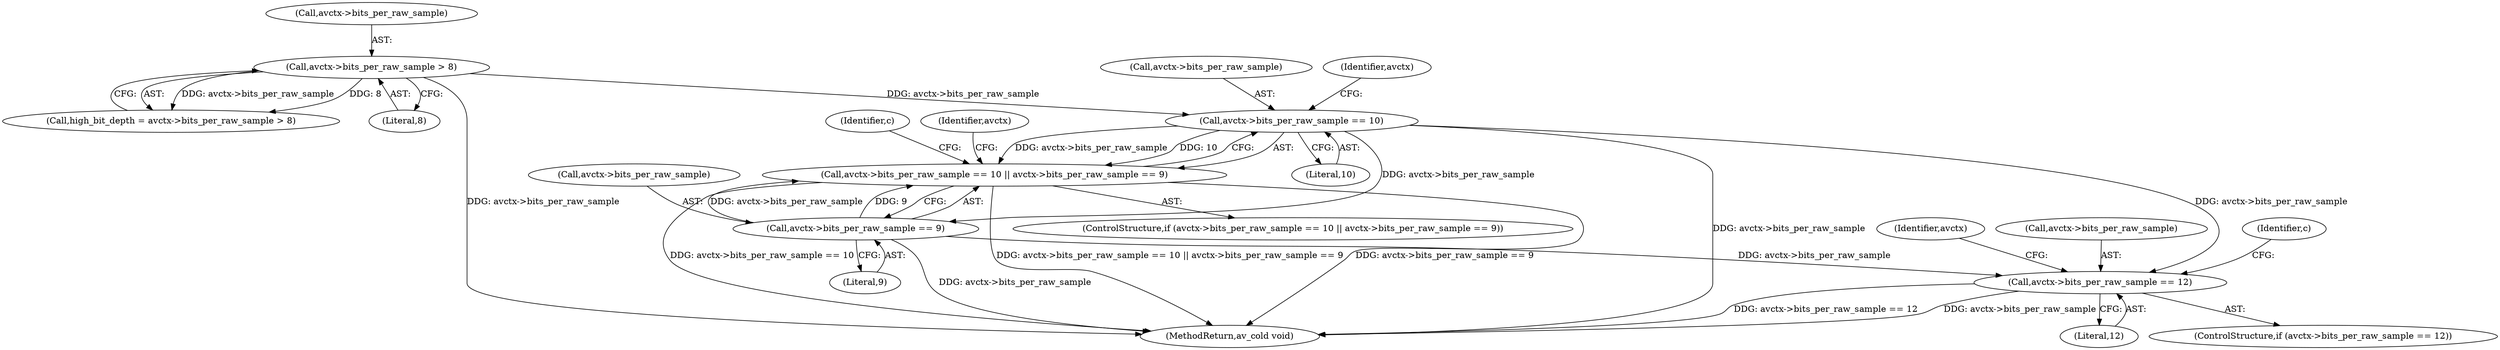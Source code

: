 digraph "0_FFmpeg_b3332a182f8ba33a34542e4a0370f38b914ccf7d@pointer" {
"1000202" [label="(Call,avctx->bits_per_raw_sample == 10)"];
"1000110" [label="(Call,avctx->bits_per_raw_sample > 8)"];
"1000201" [label="(Call,avctx->bits_per_raw_sample == 10 || avctx->bits_per_raw_sample == 9)"];
"1000207" [label="(Call,avctx->bits_per_raw_sample == 9)"];
"1000246" [label="(Call,avctx->bits_per_raw_sample == 12)"];
"1000208" [label="(Call,avctx->bits_per_raw_sample)"];
"1000206" [label="(Literal,10)"];
"1000420" [label="(MethodReturn,av_cold void)"];
"1000247" [label="(Call,avctx->bits_per_raw_sample)"];
"1000110" [label="(Call,avctx->bits_per_raw_sample > 8)"];
"1000246" [label="(Call,avctx->bits_per_raw_sample == 12)"];
"1000254" [label="(Identifier,c)"];
"1000248" [label="(Identifier,avctx)"];
"1000111" [label="(Call,avctx->bits_per_raw_sample)"];
"1000215" [label="(Identifier,c)"];
"1000114" [label="(Literal,8)"];
"1000203" [label="(Call,avctx->bits_per_raw_sample)"];
"1000245" [label="(ControlStructure,if (avctx->bits_per_raw_sample == 12))"];
"1000200" [label="(ControlStructure,if (avctx->bits_per_raw_sample == 10 || avctx->bits_per_raw_sample == 9))"];
"1000209" [label="(Identifier,avctx)"];
"1000207" [label="(Call,avctx->bits_per_raw_sample == 9)"];
"1000277" [label="(Identifier,avctx)"];
"1000250" [label="(Literal,12)"];
"1000108" [label="(Call,high_bit_depth = avctx->bits_per_raw_sample > 8)"];
"1000202" [label="(Call,avctx->bits_per_raw_sample == 10)"];
"1000201" [label="(Call,avctx->bits_per_raw_sample == 10 || avctx->bits_per_raw_sample == 9)"];
"1000211" [label="(Literal,9)"];
"1000202" -> "1000201"  [label="AST: "];
"1000202" -> "1000206"  [label="CFG: "];
"1000203" -> "1000202"  [label="AST: "];
"1000206" -> "1000202"  [label="AST: "];
"1000209" -> "1000202"  [label="CFG: "];
"1000201" -> "1000202"  [label="CFG: "];
"1000202" -> "1000420"  [label="DDG: avctx->bits_per_raw_sample"];
"1000202" -> "1000201"  [label="DDG: avctx->bits_per_raw_sample"];
"1000202" -> "1000201"  [label="DDG: 10"];
"1000110" -> "1000202"  [label="DDG: avctx->bits_per_raw_sample"];
"1000202" -> "1000207"  [label="DDG: avctx->bits_per_raw_sample"];
"1000202" -> "1000246"  [label="DDG: avctx->bits_per_raw_sample"];
"1000110" -> "1000108"  [label="AST: "];
"1000110" -> "1000114"  [label="CFG: "];
"1000111" -> "1000110"  [label="AST: "];
"1000114" -> "1000110"  [label="AST: "];
"1000108" -> "1000110"  [label="CFG: "];
"1000110" -> "1000420"  [label="DDG: avctx->bits_per_raw_sample"];
"1000110" -> "1000108"  [label="DDG: avctx->bits_per_raw_sample"];
"1000110" -> "1000108"  [label="DDG: 8"];
"1000201" -> "1000200"  [label="AST: "];
"1000201" -> "1000207"  [label="CFG: "];
"1000207" -> "1000201"  [label="AST: "];
"1000215" -> "1000201"  [label="CFG: "];
"1000248" -> "1000201"  [label="CFG: "];
"1000201" -> "1000420"  [label="DDG: avctx->bits_per_raw_sample == 10 || avctx->bits_per_raw_sample == 9"];
"1000201" -> "1000420"  [label="DDG: avctx->bits_per_raw_sample == 9"];
"1000201" -> "1000420"  [label="DDG: avctx->bits_per_raw_sample == 10"];
"1000207" -> "1000201"  [label="DDG: avctx->bits_per_raw_sample"];
"1000207" -> "1000201"  [label="DDG: 9"];
"1000207" -> "1000211"  [label="CFG: "];
"1000208" -> "1000207"  [label="AST: "];
"1000211" -> "1000207"  [label="AST: "];
"1000207" -> "1000420"  [label="DDG: avctx->bits_per_raw_sample"];
"1000207" -> "1000246"  [label="DDG: avctx->bits_per_raw_sample"];
"1000246" -> "1000245"  [label="AST: "];
"1000246" -> "1000250"  [label="CFG: "];
"1000247" -> "1000246"  [label="AST: "];
"1000250" -> "1000246"  [label="AST: "];
"1000254" -> "1000246"  [label="CFG: "];
"1000277" -> "1000246"  [label="CFG: "];
"1000246" -> "1000420"  [label="DDG: avctx->bits_per_raw_sample == 12"];
"1000246" -> "1000420"  [label="DDG: avctx->bits_per_raw_sample"];
}
